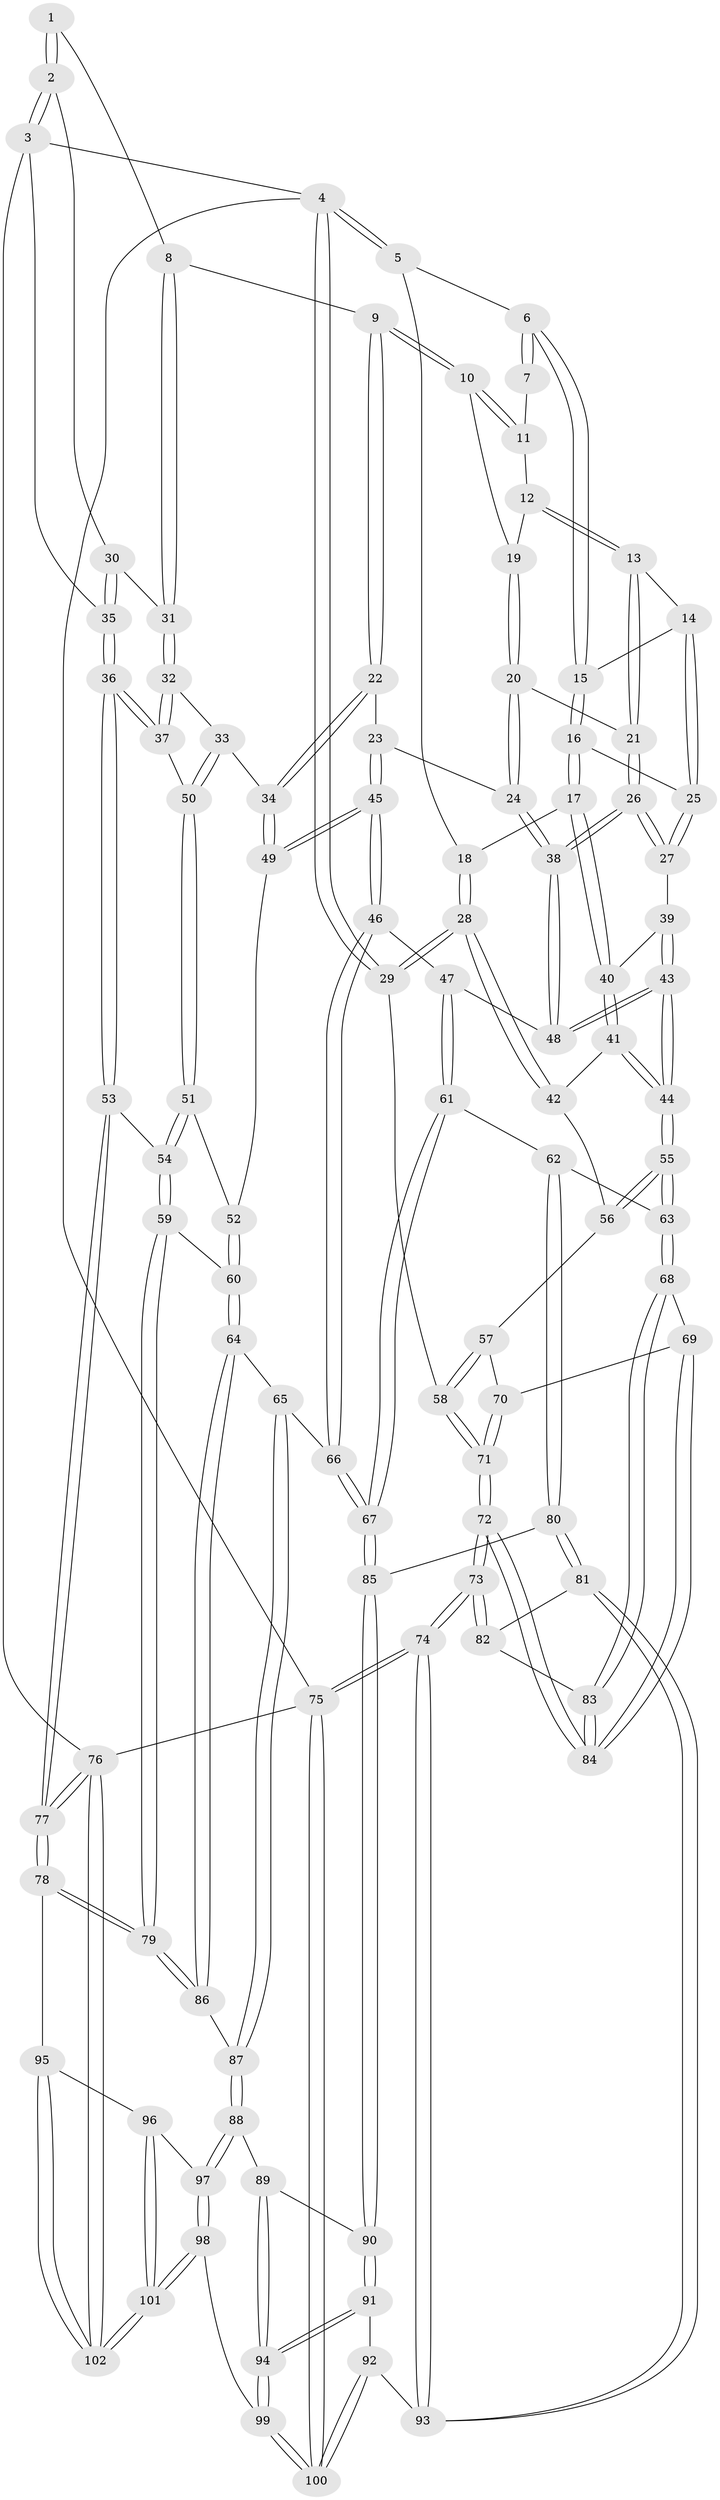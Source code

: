 // Generated by graph-tools (version 1.1) at 2025/03/03/09/25 03:03:14]
// undirected, 102 vertices, 252 edges
graph export_dot {
graph [start="1"]
  node [color=gray90,style=filled];
  1 [pos="+0.7590076375199981+0"];
  2 [pos="+1+0"];
  3 [pos="+1+0"];
  4 [pos="+0+0"];
  5 [pos="+0+0"];
  6 [pos="+0.3275130213782209+0"];
  7 [pos="+0.5325384412053924+0"];
  8 [pos="+0.7107659383023641+0.05916005626157364"];
  9 [pos="+0.7081641806568307+0.061897004396598725"];
  10 [pos="+0.6212849410065694+0.05442941924021414"];
  11 [pos="+0.562011221783409+0"];
  12 [pos="+0.5318539766838865+0.044881358567975156"];
  13 [pos="+0.4768099110957973+0.07784942219923828"];
  14 [pos="+0.41772773827134146+0.03871933962049257"];
  15 [pos="+0.3368460963875414+0"];
  16 [pos="+0.2416983981280661+0.13076418936707923"];
  17 [pos="+0.23964706119969945+0.1330260700063688"];
  18 [pos="+0.16147390322740535+0.09930964715200029"];
  19 [pos="+0.5864443747839201+0.0770207302269536"];
  20 [pos="+0.5540258599151476+0.14693777622961265"];
  21 [pos="+0.4965285977575976+0.1194740111314038"];
  22 [pos="+0.6897852218970937+0.1342000622483793"];
  23 [pos="+0.5953329708476+0.18627978580146026"];
  24 [pos="+0.56963662282773+0.16899012545105022"];
  25 [pos="+0.3752588752952784+0.13110224609053361"];
  26 [pos="+0.41368461422885217+0.22361290493215416"];
  27 [pos="+0.41094609475321925+0.2202233966517884"];
  28 [pos="+0+0.21188250432401112"];
  29 [pos="+0+0.20217471181099145"];
  30 [pos="+0.8639637383939758+0.0797016745740935"];
  31 [pos="+0.8417984987537888+0.10368877373762266"];
  32 [pos="+0.8571285847130743+0.20185465045829679"];
  33 [pos="+0.8015163562553176+0.2227191528704231"];
  34 [pos="+0.739285433015997+0.20819554679440552"];
  35 [pos="+1+0.2470099617131071"];
  36 [pos="+1+0.330905839005112"];
  37 [pos="+0.9598613333345021+0.2560924893971448"];
  38 [pos="+0.4228659177823486+0.2684240911017009"];
  39 [pos="+0.2813047999837996+0.18319776113779773"];
  40 [pos="+0.23886429395048694+0.14831174224654708"];
  41 [pos="+0.17352720145771314+0.26696649266931965"];
  42 [pos="+0.07831763754111588+0.28262023392990976"];
  43 [pos="+0.35976637243731857+0.36857463952319786"];
  44 [pos="+0.3283855728782571+0.38571735019016923"];
  45 [pos="+0.6112386566257636+0.35873933134722363"];
  46 [pos="+0.5796231689573903+0.37729807788811887"];
  47 [pos="+0.4614517455367685+0.3618588342732453"];
  48 [pos="+0.41988626927348377+0.34655945648245073"];
  49 [pos="+0.613272346297993+0.35865171755892195"];
  50 [pos="+0.7746079900570821+0.3367019817811302"];
  51 [pos="+0.7565783881975862+0.37492389538954896"];
  52 [pos="+0.6822247929819915+0.3777642200623664"];
  53 [pos="+1+0.3385123134786868"];
  54 [pos="+0.8742033470956959+0.44543765472693164"];
  55 [pos="+0.299408192724697+0.4428912101089714"];
  56 [pos="+0.11395803011827484+0.39737529192785837"];
  57 [pos="+0.09047578147965138+0.4883278956554363"];
  58 [pos="+0+0.35519665508613646"];
  59 [pos="+0.8212142464836162+0.5606490224683456"];
  60 [pos="+0.7487001256276512+0.5837843997975609"];
  61 [pos="+0.45617160550625435+0.5947103684120375"];
  62 [pos="+0.350627632995305+0.572311287364289"];
  63 [pos="+0.285747465927786+0.5019649490890012"];
  64 [pos="+0.7072750578439897+0.6144842345440912"];
  65 [pos="+0.6489049827810678+0.6423120613191796"];
  66 [pos="+0.5950333411677822+0.6465936661827543"];
  67 [pos="+0.570124655718757+0.6659742157358142"];
  68 [pos="+0.18113032178660615+0.5643528130698959"];
  69 [pos="+0.17057632768005115+0.5629209316012682"];
  70 [pos="+0.10011460331929264+0.5117381266558497"];
  71 [pos="+0+0.6817498757718066"];
  72 [pos="+0+0.907827829808273"];
  73 [pos="+0+0.9337068929508896"];
  74 [pos="+0+1"];
  75 [pos="+0+1"];
  76 [pos="+1+1"];
  77 [pos="+1+0.7924721718407407"];
  78 [pos="+1+0.7762711557152677"];
  79 [pos="+1+0.7761788612424944"];
  80 [pos="+0.3160696353121241+0.7453439396164386"];
  81 [pos="+0.2903325533490223+0.7746915916809455"];
  82 [pos="+0.26214304682255896+0.7601301713802943"];
  83 [pos="+0.2091123725004714+0.6889297638409358"];
  84 [pos="+0+0.757956253743469"];
  85 [pos="+0.569260268950955+0.668278329200039"];
  86 [pos="+0.9128896384669803+0.7848405030391423"];
  87 [pos="+0.8051927197244492+0.8101798163052734"];
  88 [pos="+0.7619502190059092+0.852842597802875"];
  89 [pos="+0.5850791823638236+0.7945178542938187"];
  90 [pos="+0.5667701506858268+0.7272263116391058"];
  91 [pos="+0.3832830011286393+0.8529759081614419"];
  92 [pos="+0.3035552134599137+0.8182563722731095"];
  93 [pos="+0.30212013338803506+0.8163140665199091"];
  94 [pos="+0.542963537375296+1"];
  95 [pos="+0.884784377601511+0.9262251476719898"];
  96 [pos="+0.8453536833366481+0.9490041363076316"];
  97 [pos="+0.7505298810230808+0.905267011159408"];
  98 [pos="+0.5897147027311135+1"];
  99 [pos="+0.5573275246313949+1"];
  100 [pos="+0.23824007169687242+1"];
  101 [pos="+0.7665237747683626+1"];
  102 [pos="+0.9064453996021551+1"];
  1 -- 2;
  1 -- 2;
  1 -- 8;
  2 -- 3;
  2 -- 3;
  2 -- 30;
  3 -- 4;
  3 -- 35;
  3 -- 76;
  4 -- 5;
  4 -- 5;
  4 -- 29;
  4 -- 29;
  4 -- 75;
  5 -- 6;
  5 -- 18;
  6 -- 7;
  6 -- 7;
  6 -- 15;
  6 -- 15;
  7 -- 11;
  8 -- 9;
  8 -- 31;
  8 -- 31;
  9 -- 10;
  9 -- 10;
  9 -- 22;
  9 -- 22;
  10 -- 11;
  10 -- 11;
  10 -- 19;
  11 -- 12;
  12 -- 13;
  12 -- 13;
  12 -- 19;
  13 -- 14;
  13 -- 21;
  13 -- 21;
  14 -- 15;
  14 -- 25;
  14 -- 25;
  15 -- 16;
  15 -- 16;
  16 -- 17;
  16 -- 17;
  16 -- 25;
  17 -- 18;
  17 -- 40;
  17 -- 40;
  18 -- 28;
  18 -- 28;
  19 -- 20;
  19 -- 20;
  20 -- 21;
  20 -- 24;
  20 -- 24;
  21 -- 26;
  21 -- 26;
  22 -- 23;
  22 -- 34;
  22 -- 34;
  23 -- 24;
  23 -- 45;
  23 -- 45;
  24 -- 38;
  24 -- 38;
  25 -- 27;
  25 -- 27;
  26 -- 27;
  26 -- 27;
  26 -- 38;
  26 -- 38;
  27 -- 39;
  28 -- 29;
  28 -- 29;
  28 -- 42;
  28 -- 42;
  29 -- 58;
  30 -- 31;
  30 -- 35;
  30 -- 35;
  31 -- 32;
  31 -- 32;
  32 -- 33;
  32 -- 37;
  32 -- 37;
  33 -- 34;
  33 -- 50;
  33 -- 50;
  34 -- 49;
  34 -- 49;
  35 -- 36;
  35 -- 36;
  36 -- 37;
  36 -- 37;
  36 -- 53;
  36 -- 53;
  37 -- 50;
  38 -- 48;
  38 -- 48;
  39 -- 40;
  39 -- 43;
  39 -- 43;
  40 -- 41;
  40 -- 41;
  41 -- 42;
  41 -- 44;
  41 -- 44;
  42 -- 56;
  43 -- 44;
  43 -- 44;
  43 -- 48;
  43 -- 48;
  44 -- 55;
  44 -- 55;
  45 -- 46;
  45 -- 46;
  45 -- 49;
  45 -- 49;
  46 -- 47;
  46 -- 66;
  46 -- 66;
  47 -- 48;
  47 -- 61;
  47 -- 61;
  49 -- 52;
  50 -- 51;
  50 -- 51;
  51 -- 52;
  51 -- 54;
  51 -- 54;
  52 -- 60;
  52 -- 60;
  53 -- 54;
  53 -- 77;
  53 -- 77;
  54 -- 59;
  54 -- 59;
  55 -- 56;
  55 -- 56;
  55 -- 63;
  55 -- 63;
  56 -- 57;
  57 -- 58;
  57 -- 58;
  57 -- 70;
  58 -- 71;
  58 -- 71;
  59 -- 60;
  59 -- 79;
  59 -- 79;
  60 -- 64;
  60 -- 64;
  61 -- 62;
  61 -- 67;
  61 -- 67;
  62 -- 63;
  62 -- 80;
  62 -- 80;
  63 -- 68;
  63 -- 68;
  64 -- 65;
  64 -- 86;
  64 -- 86;
  65 -- 66;
  65 -- 87;
  65 -- 87;
  66 -- 67;
  66 -- 67;
  67 -- 85;
  67 -- 85;
  68 -- 69;
  68 -- 83;
  68 -- 83;
  69 -- 70;
  69 -- 84;
  69 -- 84;
  70 -- 71;
  70 -- 71;
  71 -- 72;
  71 -- 72;
  72 -- 73;
  72 -- 73;
  72 -- 84;
  72 -- 84;
  73 -- 74;
  73 -- 74;
  73 -- 82;
  73 -- 82;
  74 -- 75;
  74 -- 75;
  74 -- 93;
  74 -- 93;
  75 -- 100;
  75 -- 100;
  75 -- 76;
  76 -- 77;
  76 -- 77;
  76 -- 102;
  76 -- 102;
  77 -- 78;
  77 -- 78;
  78 -- 79;
  78 -- 79;
  78 -- 95;
  79 -- 86;
  79 -- 86;
  80 -- 81;
  80 -- 81;
  80 -- 85;
  81 -- 82;
  81 -- 93;
  81 -- 93;
  82 -- 83;
  83 -- 84;
  83 -- 84;
  85 -- 90;
  85 -- 90;
  86 -- 87;
  87 -- 88;
  87 -- 88;
  88 -- 89;
  88 -- 97;
  88 -- 97;
  89 -- 90;
  89 -- 94;
  89 -- 94;
  90 -- 91;
  90 -- 91;
  91 -- 92;
  91 -- 94;
  91 -- 94;
  92 -- 93;
  92 -- 100;
  92 -- 100;
  94 -- 99;
  94 -- 99;
  95 -- 96;
  95 -- 102;
  95 -- 102;
  96 -- 97;
  96 -- 101;
  96 -- 101;
  97 -- 98;
  97 -- 98;
  98 -- 99;
  98 -- 101;
  98 -- 101;
  99 -- 100;
  99 -- 100;
  101 -- 102;
  101 -- 102;
}
